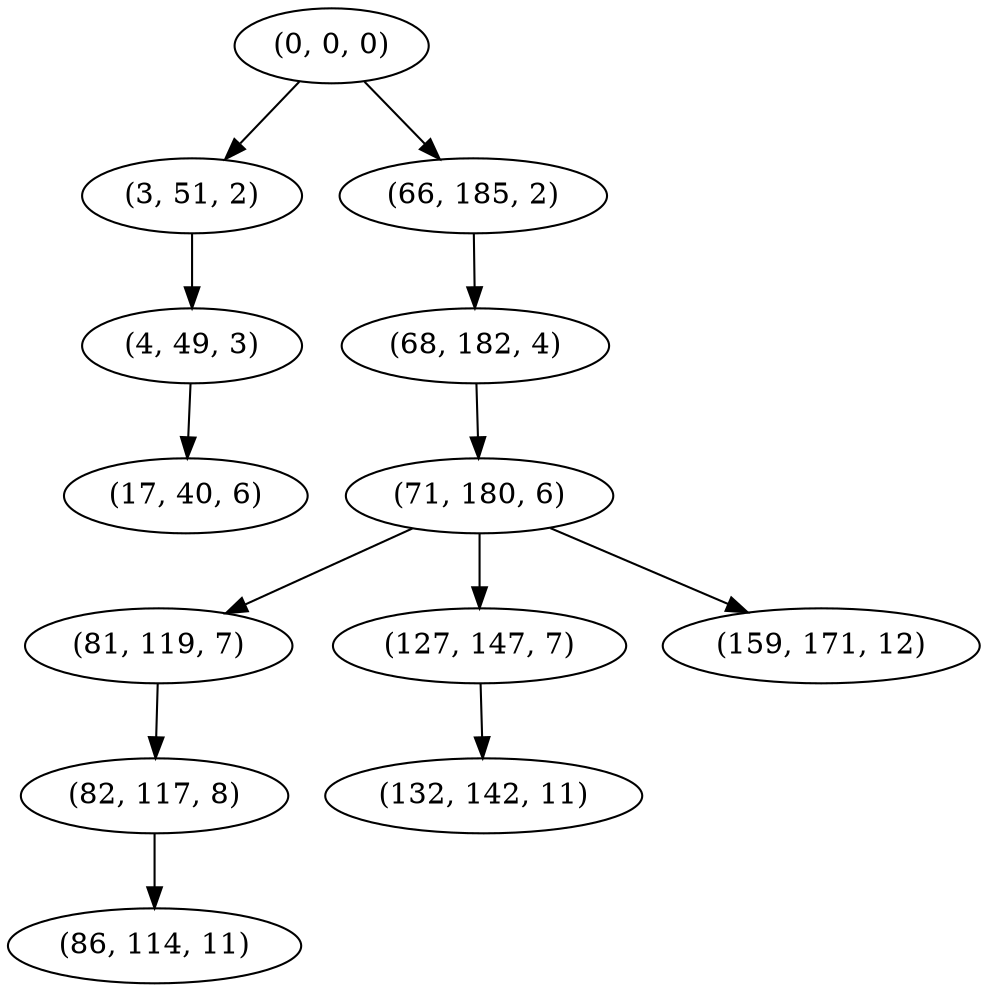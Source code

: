 digraph tree {
    "(0, 0, 0)";
    "(3, 51, 2)";
    "(4, 49, 3)";
    "(17, 40, 6)";
    "(66, 185, 2)";
    "(68, 182, 4)";
    "(71, 180, 6)";
    "(81, 119, 7)";
    "(82, 117, 8)";
    "(86, 114, 11)";
    "(127, 147, 7)";
    "(132, 142, 11)";
    "(159, 171, 12)";
    "(0, 0, 0)" -> "(3, 51, 2)";
    "(0, 0, 0)" -> "(66, 185, 2)";
    "(3, 51, 2)" -> "(4, 49, 3)";
    "(4, 49, 3)" -> "(17, 40, 6)";
    "(66, 185, 2)" -> "(68, 182, 4)";
    "(68, 182, 4)" -> "(71, 180, 6)";
    "(71, 180, 6)" -> "(81, 119, 7)";
    "(71, 180, 6)" -> "(127, 147, 7)";
    "(71, 180, 6)" -> "(159, 171, 12)";
    "(81, 119, 7)" -> "(82, 117, 8)";
    "(82, 117, 8)" -> "(86, 114, 11)";
    "(127, 147, 7)" -> "(132, 142, 11)";
}
